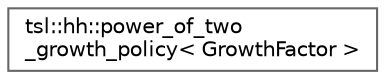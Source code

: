 digraph "Graphical Class Hierarchy"
{
 // INTERACTIVE_SVG=YES
 // LATEX_PDF_SIZE
  bgcolor="transparent";
  edge [fontname=Helvetica,fontsize=10,labelfontname=Helvetica,labelfontsize=10];
  node [fontname=Helvetica,fontsize=10,shape=box,height=0.2,width=0.4];
  rankdir="LR";
  Node0 [id="Node000000",label="tsl::hh::power_of_two\l_growth_policy\< GrowthFactor \>",height=0.2,width=0.4,color="grey40", fillcolor="white", style="filled",URL="$classtsl_1_1hh_1_1power__of__two__growth__policy.html",tooltip=" "];
}
